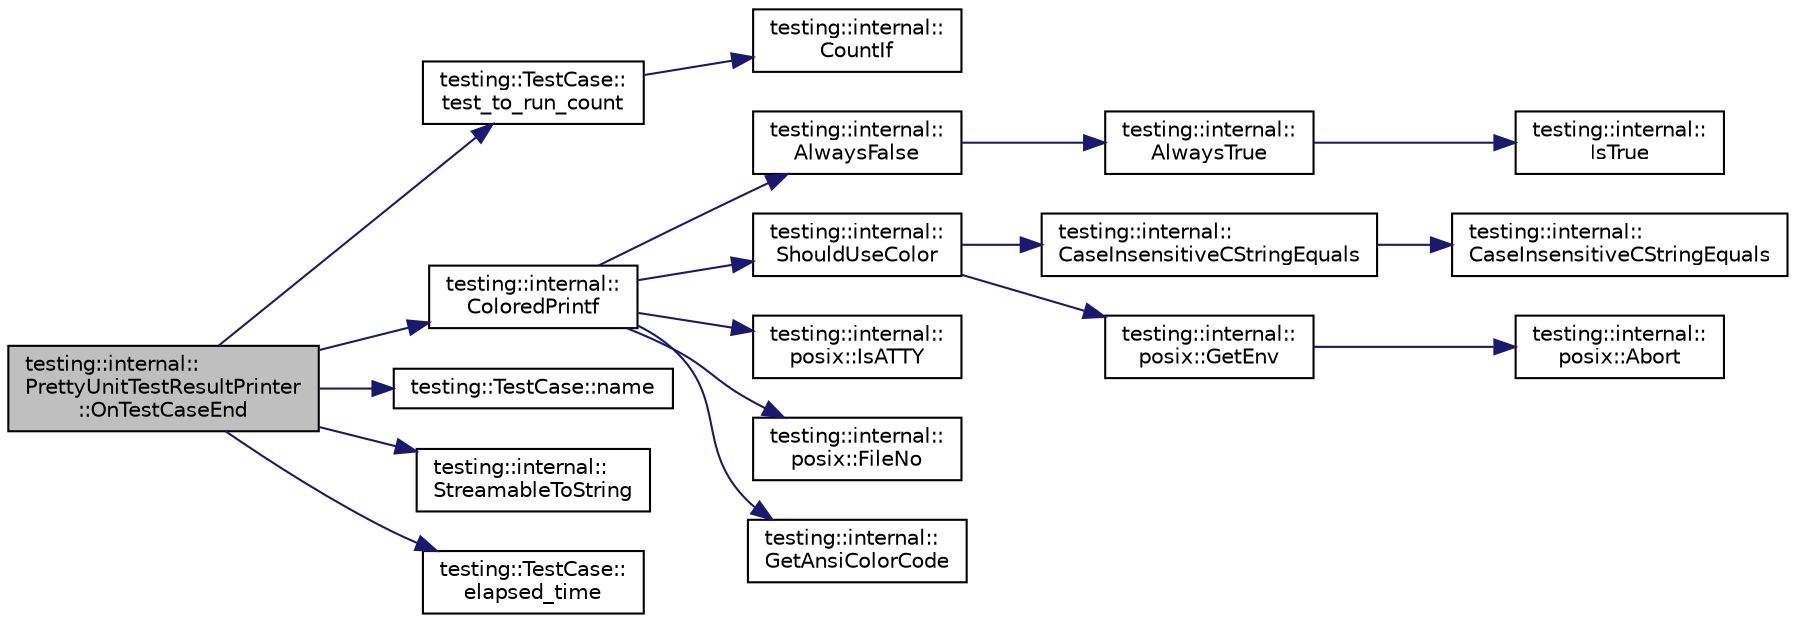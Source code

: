 digraph "testing::internal::PrettyUnitTestResultPrinter::OnTestCaseEnd"
{
  edge [fontname="Helvetica",fontsize="10",labelfontname="Helvetica",labelfontsize="10"];
  node [fontname="Helvetica",fontsize="10",shape=record];
  rankdir="LR";
  Node34 [label="testing::internal::\lPrettyUnitTestResultPrinter\l::OnTestCaseEnd",height=0.2,width=0.4,color="black", fillcolor="grey75", style="filled", fontcolor="black"];
  Node34 -> Node35 [color="midnightblue",fontsize="10",style="solid",fontname="Helvetica"];
  Node35 [label="testing::TestCase::\ltest_to_run_count",height=0.2,width=0.4,color="black", fillcolor="white", style="filled",URL="$d0/dfa/classtesting_1_1_test_case.html#a57f115315eb756e23be6651bb5e6c638"];
  Node35 -> Node36 [color="midnightblue",fontsize="10",style="solid",fontname="Helvetica"];
  Node36 [label="testing::internal::\lCountIf",height=0.2,width=0.4,color="black", fillcolor="white", style="filled",URL="$d0/da7/namespacetesting_1_1internal.html#a1e77a774d910346eff11a86d8df783a5"];
  Node34 -> Node37 [color="midnightblue",fontsize="10",style="solid",fontname="Helvetica"];
  Node37 [label="testing::internal::\lColoredPrintf",height=0.2,width=0.4,color="black", fillcolor="white", style="filled",URL="$d0/da7/namespacetesting_1_1internal.html#adef3055706176001364e54eb73a87e31"];
  Node37 -> Node38 [color="midnightblue",fontsize="10",style="solid",fontname="Helvetica"];
  Node38 [label="testing::internal::\lAlwaysFalse",height=0.2,width=0.4,color="black", fillcolor="white", style="filled",URL="$d0/da7/namespacetesting_1_1internal.html#a4b24c851ab13569b1b15b3d259b60d2e"];
  Node38 -> Node39 [color="midnightblue",fontsize="10",style="solid",fontname="Helvetica"];
  Node39 [label="testing::internal::\lAlwaysTrue",height=0.2,width=0.4,color="black", fillcolor="white", style="filled",URL="$d0/da7/namespacetesting_1_1internal.html#a922c9da63cd4bf94fc473b9ecac76414"];
  Node39 -> Node40 [color="midnightblue",fontsize="10",style="solid",fontname="Helvetica"];
  Node40 [label="testing::internal::\lIsTrue",height=0.2,width=0.4,color="black", fillcolor="white", style="filled",URL="$d0/da7/namespacetesting_1_1internal.html#a527b9bcc13669b9a16400c8514266254"];
  Node37 -> Node41 [color="midnightblue",fontsize="10",style="solid",fontname="Helvetica"];
  Node41 [label="testing::internal::\lShouldUseColor",height=0.2,width=0.4,color="black", fillcolor="white", style="filled",URL="$d0/da7/namespacetesting_1_1internal.html#ac1db1b4603967a6c4404f31cbbac31a6"];
  Node41 -> Node42 [color="midnightblue",fontsize="10",style="solid",fontname="Helvetica"];
  Node42 [label="testing::internal::\lCaseInsensitiveCStringEquals",height=0.2,width=0.4,color="black", fillcolor="white", style="filled",URL="$d0/da7/namespacetesting_1_1internal.html#aebfd0cd34de52d7973a5b2d03ba848cf"];
  Node42 -> Node43 [color="midnightblue",fontsize="10",style="solid",fontname="Helvetica"];
  Node43 [label="testing::internal::\lCaseInsensitiveCStringEquals",height=0.2,width=0.4,color="black", fillcolor="white", style="filled",URL="$d0/da7/namespacetesting_1_1internal.html#ad5b31f61a3cc5b4226d3560f5b48f4dd"];
  Node41 -> Node44 [color="midnightblue",fontsize="10",style="solid",fontname="Helvetica"];
  Node44 [label="testing::internal::\lposix::GetEnv",height=0.2,width=0.4,color="black", fillcolor="white", style="filled",URL="$d0/d81/namespacetesting_1_1internal_1_1posix.html#a1d5e3da5a27eed25986859fa83cafe95"];
  Node44 -> Node45 [color="midnightblue",fontsize="10",style="solid",fontname="Helvetica"];
  Node45 [label="testing::internal::\lposix::Abort",height=0.2,width=0.4,color="black", fillcolor="white", style="filled",URL="$d0/d81/namespacetesting_1_1internal_1_1posix.html#a69b8278c59359dd6a6f941b4643db9fb"];
  Node37 -> Node46 [color="midnightblue",fontsize="10",style="solid",fontname="Helvetica"];
  Node46 [label="testing::internal::\lposix::IsATTY",height=0.2,width=0.4,color="black", fillcolor="white", style="filled",URL="$d0/d81/namespacetesting_1_1internal_1_1posix.html#a16ebe936b3a8ea462a94191635aedc27"];
  Node37 -> Node47 [color="midnightblue",fontsize="10",style="solid",fontname="Helvetica"];
  Node47 [label="testing::internal::\lposix::FileNo",height=0.2,width=0.4,color="black", fillcolor="white", style="filled",URL="$d0/d81/namespacetesting_1_1internal_1_1posix.html#a3117b067e1f942a2031e666953120ccc"];
  Node37 -> Node48 [color="midnightblue",fontsize="10",style="solid",fontname="Helvetica"];
  Node48 [label="testing::internal::\lGetAnsiColorCode",height=0.2,width=0.4,color="black", fillcolor="white", style="filled",URL="$d0/da7/namespacetesting_1_1internal.html#a0aefb9deb60e90f19c236559837303d8"];
  Node34 -> Node49 [color="midnightblue",fontsize="10",style="solid",fontname="Helvetica"];
  Node49 [label="testing::TestCase::name",height=0.2,width=0.4,color="black", fillcolor="white", style="filled",URL="$d0/dfa/classtesting_1_1_test_case.html#a3f1beb98d5f7e3b037a4ec82b64cc1cf"];
  Node34 -> Node50 [color="midnightblue",fontsize="10",style="solid",fontname="Helvetica"];
  Node50 [label="testing::internal::\lStreamableToString",height=0.2,width=0.4,color="black", fillcolor="white", style="filled",URL="$d0/da7/namespacetesting_1_1internal.html#aad4beed95d0846e6ffc5da0978ef3bb9"];
  Node34 -> Node51 [color="midnightblue",fontsize="10",style="solid",fontname="Helvetica"];
  Node51 [label="testing::TestCase::\lelapsed_time",height=0.2,width=0.4,color="black", fillcolor="white", style="filled",URL="$d0/dfa/classtesting_1_1_test_case.html#acd7d6a77bce06da6ef90f5dad1c4def1"];
}
